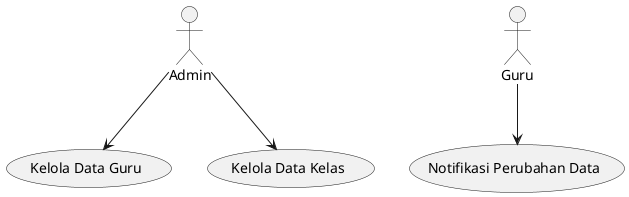 @startuml
actor Admin
actor Guru

usecase "Kelola Data Guru" as U1
usecase "Notifikasi Perubahan Data" as U2
usecase "Kelola Data Kelas" as U3

Admin --> U1
Admin --> U3
Guru --> U2

@enduml
